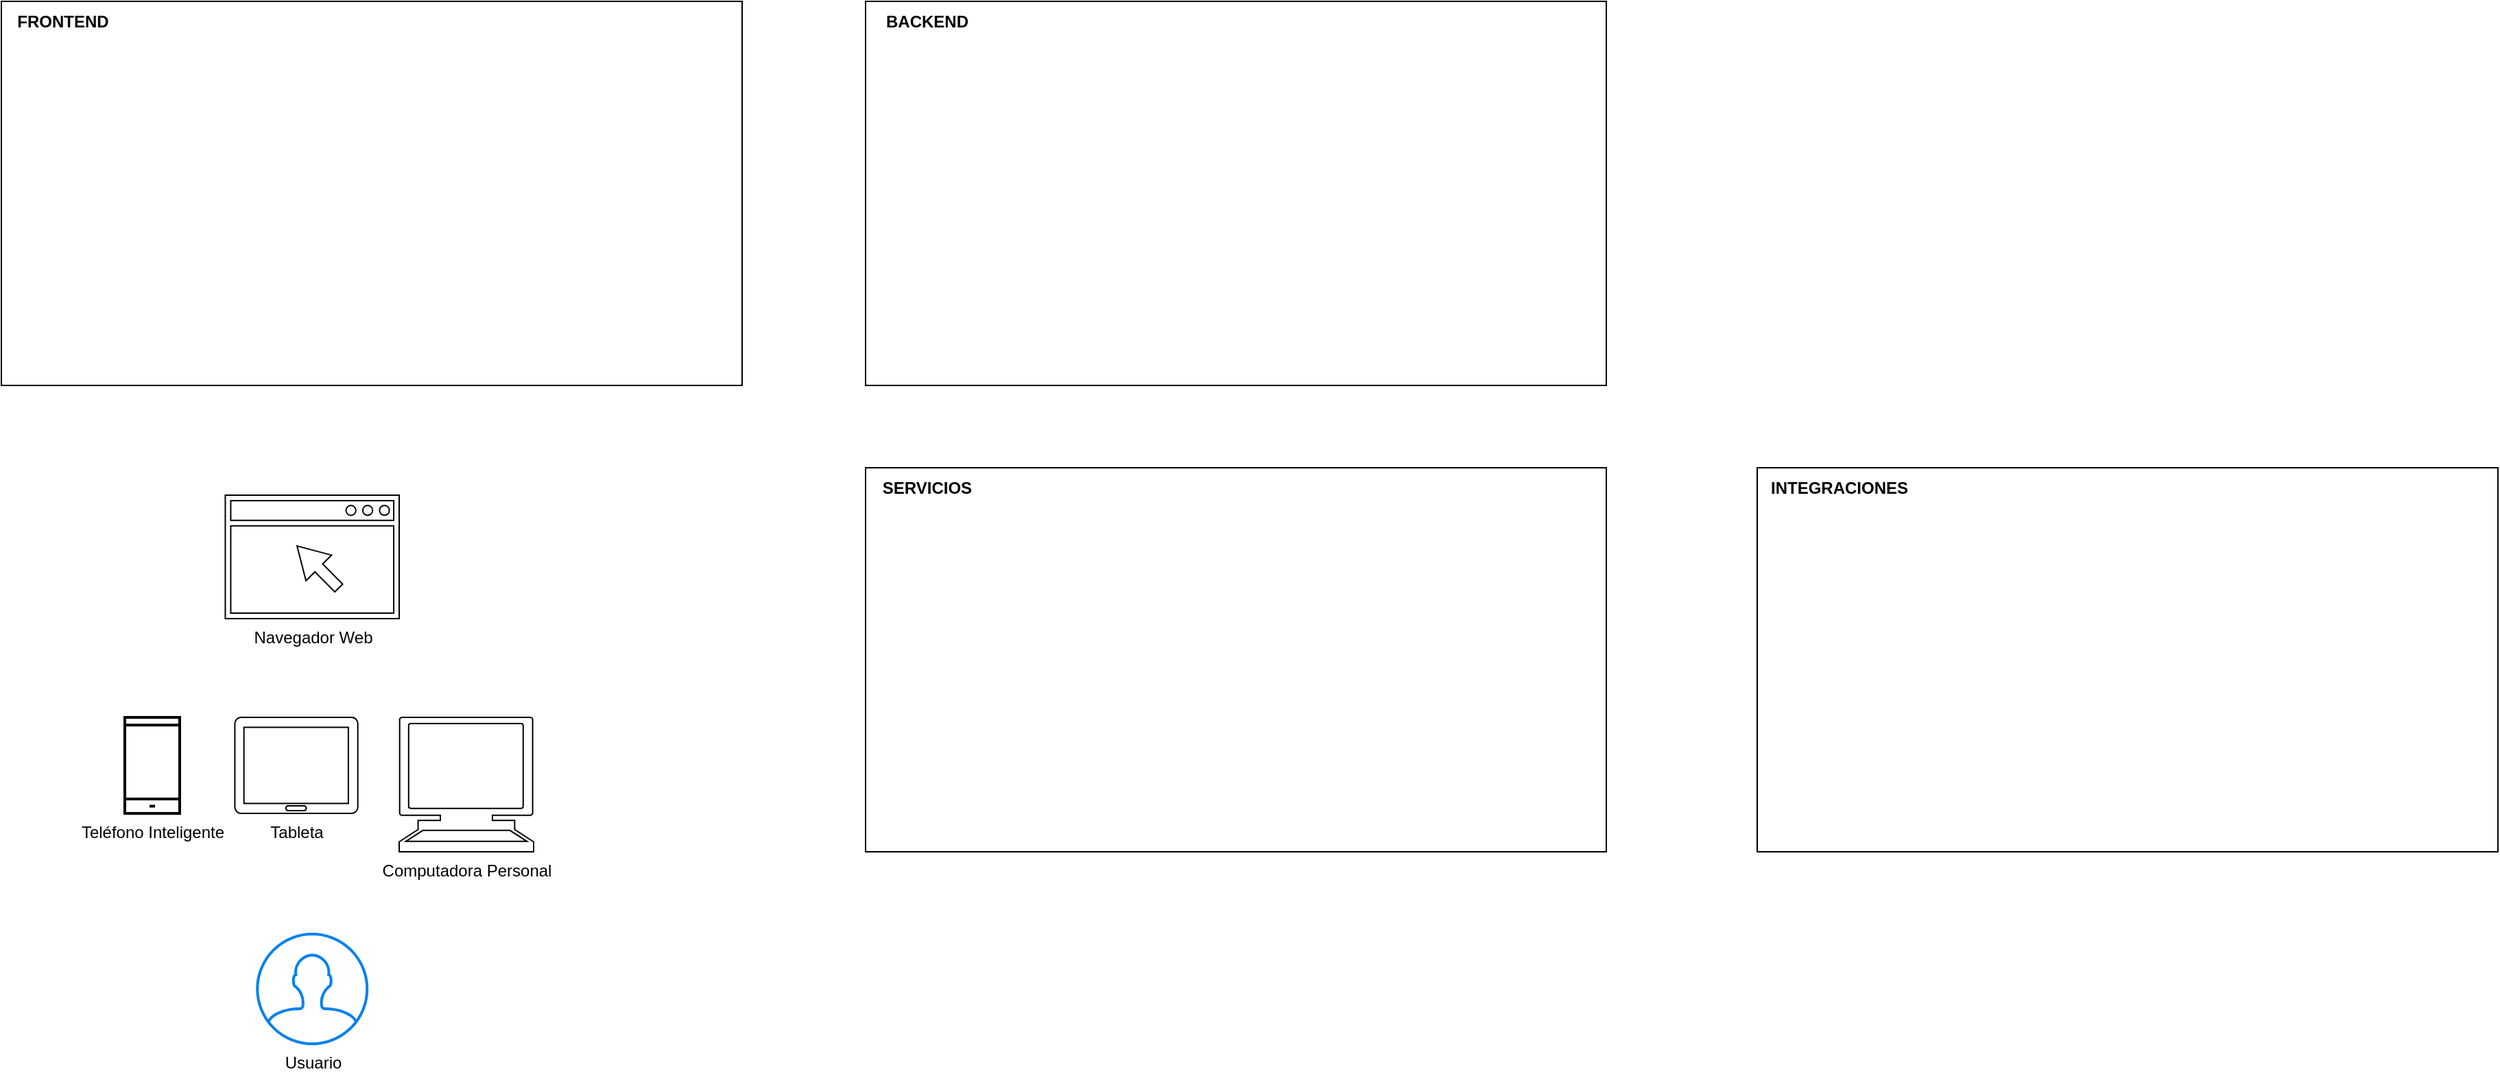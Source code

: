 <mxfile version="27.0.9">
  <diagram name="Page-1" id="nhZ4vD28O06Omo82XQmb">
    <mxGraphModel dx="1298" dy="808" grid="1" gridSize="10" guides="1" tooltips="1" connect="1" arrows="1" fold="1" page="1" pageScale="1" pageWidth="850" pageHeight="1100" math="0" shadow="0">
      <root>
        <mxCell id="0" />
        <mxCell id="1" value="containers" style="" parent="0" />
        <mxCell id="komrigK7Vt0HTuFKPwD9-1" value="" style="rounded=0;whiteSpace=wrap;html=1;labelBackgroundColor=none;fillColor=none;" vertex="1" parent="1">
          <mxGeometry x="30" y="100" width="540" height="280" as="geometry" />
        </mxCell>
        <mxCell id="komrigK7Vt0HTuFKPwD9-2" value="&lt;b&gt;FRONTEND&lt;/b&gt;" style="text;html=1;align=center;verticalAlign=middle;whiteSpace=wrap;rounded=0;labelBackgroundColor=none;" vertex="1" parent="1">
          <mxGeometry x="30" y="100" width="90" height="30" as="geometry" />
        </mxCell>
        <mxCell id="komrigK7Vt0HTuFKPwD9-4" value="" style="rounded=0;whiteSpace=wrap;html=1;labelBackgroundColor=none;fillColor=none;" vertex="1" parent="1">
          <mxGeometry x="660" y="100" width="540" height="280" as="geometry" />
        </mxCell>
        <mxCell id="komrigK7Vt0HTuFKPwD9-5" value="&lt;b&gt;BACKEND&lt;/b&gt;" style="text;html=1;align=center;verticalAlign=middle;whiteSpace=wrap;rounded=0;labelBackgroundColor=none;" vertex="1" parent="1">
          <mxGeometry x="660" y="100" width="90" height="30" as="geometry" />
        </mxCell>
        <mxCell id="komrigK7Vt0HTuFKPwD9-6" value="" style="rounded=0;whiteSpace=wrap;html=1;labelBackgroundColor=none;fillColor=none;" vertex="1" parent="1">
          <mxGeometry x="660" y="440" width="540" height="280" as="geometry" />
        </mxCell>
        <mxCell id="komrigK7Vt0HTuFKPwD9-7" value="&lt;b&gt;SERVICIOS&lt;/b&gt;" style="text;html=1;align=center;verticalAlign=middle;whiteSpace=wrap;rounded=0;labelBackgroundColor=none;" vertex="1" parent="1">
          <mxGeometry x="660" y="440" width="90" height="30" as="geometry" />
        </mxCell>
        <mxCell id="komrigK7Vt0HTuFKPwD9-9" value="" style="rounded=0;whiteSpace=wrap;html=1;labelBackgroundColor=none;fillColor=none;" vertex="1" parent="1">
          <mxGeometry x="1310" y="440" width="540" height="280" as="geometry" />
        </mxCell>
        <mxCell id="komrigK7Vt0HTuFKPwD9-10" value="&lt;b&gt;INTEGRACIONES&lt;/b&gt;" style="text;html=1;align=center;verticalAlign=middle;whiteSpace=wrap;rounded=0;labelBackgroundColor=none;" vertex="1" parent="1">
          <mxGeometry x="1310" y="440" width="120" height="30" as="geometry" />
        </mxCell>
        <mxCell id="komrigK7Vt0HTuFKPwD9-11" value="Usuario" style="html=1;verticalLabelPosition=bottom;align=center;labelBackgroundColor=#ffffff;verticalAlign=top;strokeWidth=2;strokeColor=#0080F0;shadow=0;dashed=0;shape=mxgraph.ios7.icons.user;" vertex="1" parent="1">
          <mxGeometry x="216.62" y="780" width="80" height="80" as="geometry" />
        </mxCell>
        <mxCell id="komrigK7Vt0HTuFKPwD9-13" value="Tableta" style="verticalLabelPosition=bottom;html=1;verticalAlign=top;align=center;shape=mxgraph.azure.tablet;pointerEvents=1;" vertex="1" parent="1">
          <mxGeometry x="200" y="622" width="90" height="70" as="geometry" />
        </mxCell>
        <mxCell id="komrigK7Vt0HTuFKPwD9-14" value="Computadora Personal" style="shape=mxgraph.signs.tech.computer;html=1;pointerEvents=1;verticalLabelPosition=bottom;verticalAlign=top;align=center;" vertex="1" parent="1">
          <mxGeometry x="320" y="622" width="98" height="98" as="geometry" />
        </mxCell>
        <mxCell id="komrigK7Vt0HTuFKPwD9-15" value="Teléfono Inteligente" style="html=1;verticalLabelPosition=bottom;align=center;labelBackgroundColor=#ffffff;verticalAlign=top;strokeWidth=2;shadow=0;dashed=0;shape=mxgraph.ios7.icons.smartphone;" vertex="1" parent="1">
          <mxGeometry x="120" y="622" width="40" height="70" as="geometry" />
        </mxCell>
        <mxCell id="komrigK7Vt0HTuFKPwD9-24" value="Navegador Web" style="sketch=0;pointerEvents=1;shadow=0;dashed=0;html=1;aspect=fixed;labelPosition=center;verticalLabelPosition=bottom;verticalAlign=top;align=center;outlineConnect=0;shape=mxgraph.vvd.web_browser;" vertex="1" parent="1">
          <mxGeometry x="193.24" y="460" width="126.76" height="90" as="geometry" />
        </mxCell>
        <mxCell id="komrigK7Vt0HTuFKPwD9-8" value="components" parent="0" />
      </root>
    </mxGraphModel>
  </diagram>
</mxfile>
